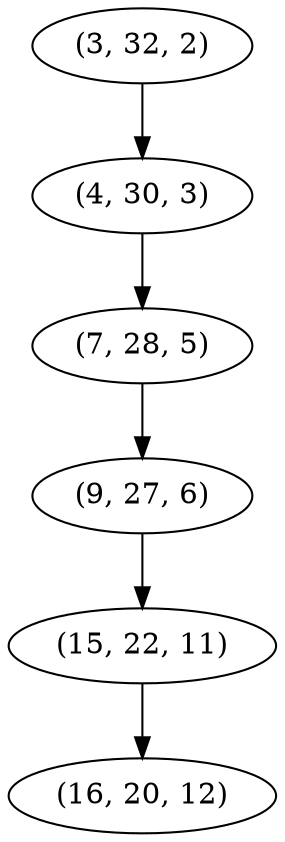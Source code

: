 digraph tree {
    "(3, 32, 2)";
    "(4, 30, 3)";
    "(7, 28, 5)";
    "(9, 27, 6)";
    "(15, 22, 11)";
    "(16, 20, 12)";
    "(3, 32, 2)" -> "(4, 30, 3)";
    "(4, 30, 3)" -> "(7, 28, 5)";
    "(7, 28, 5)" -> "(9, 27, 6)";
    "(9, 27, 6)" -> "(15, 22, 11)";
    "(15, 22, 11)" -> "(16, 20, 12)";
}
